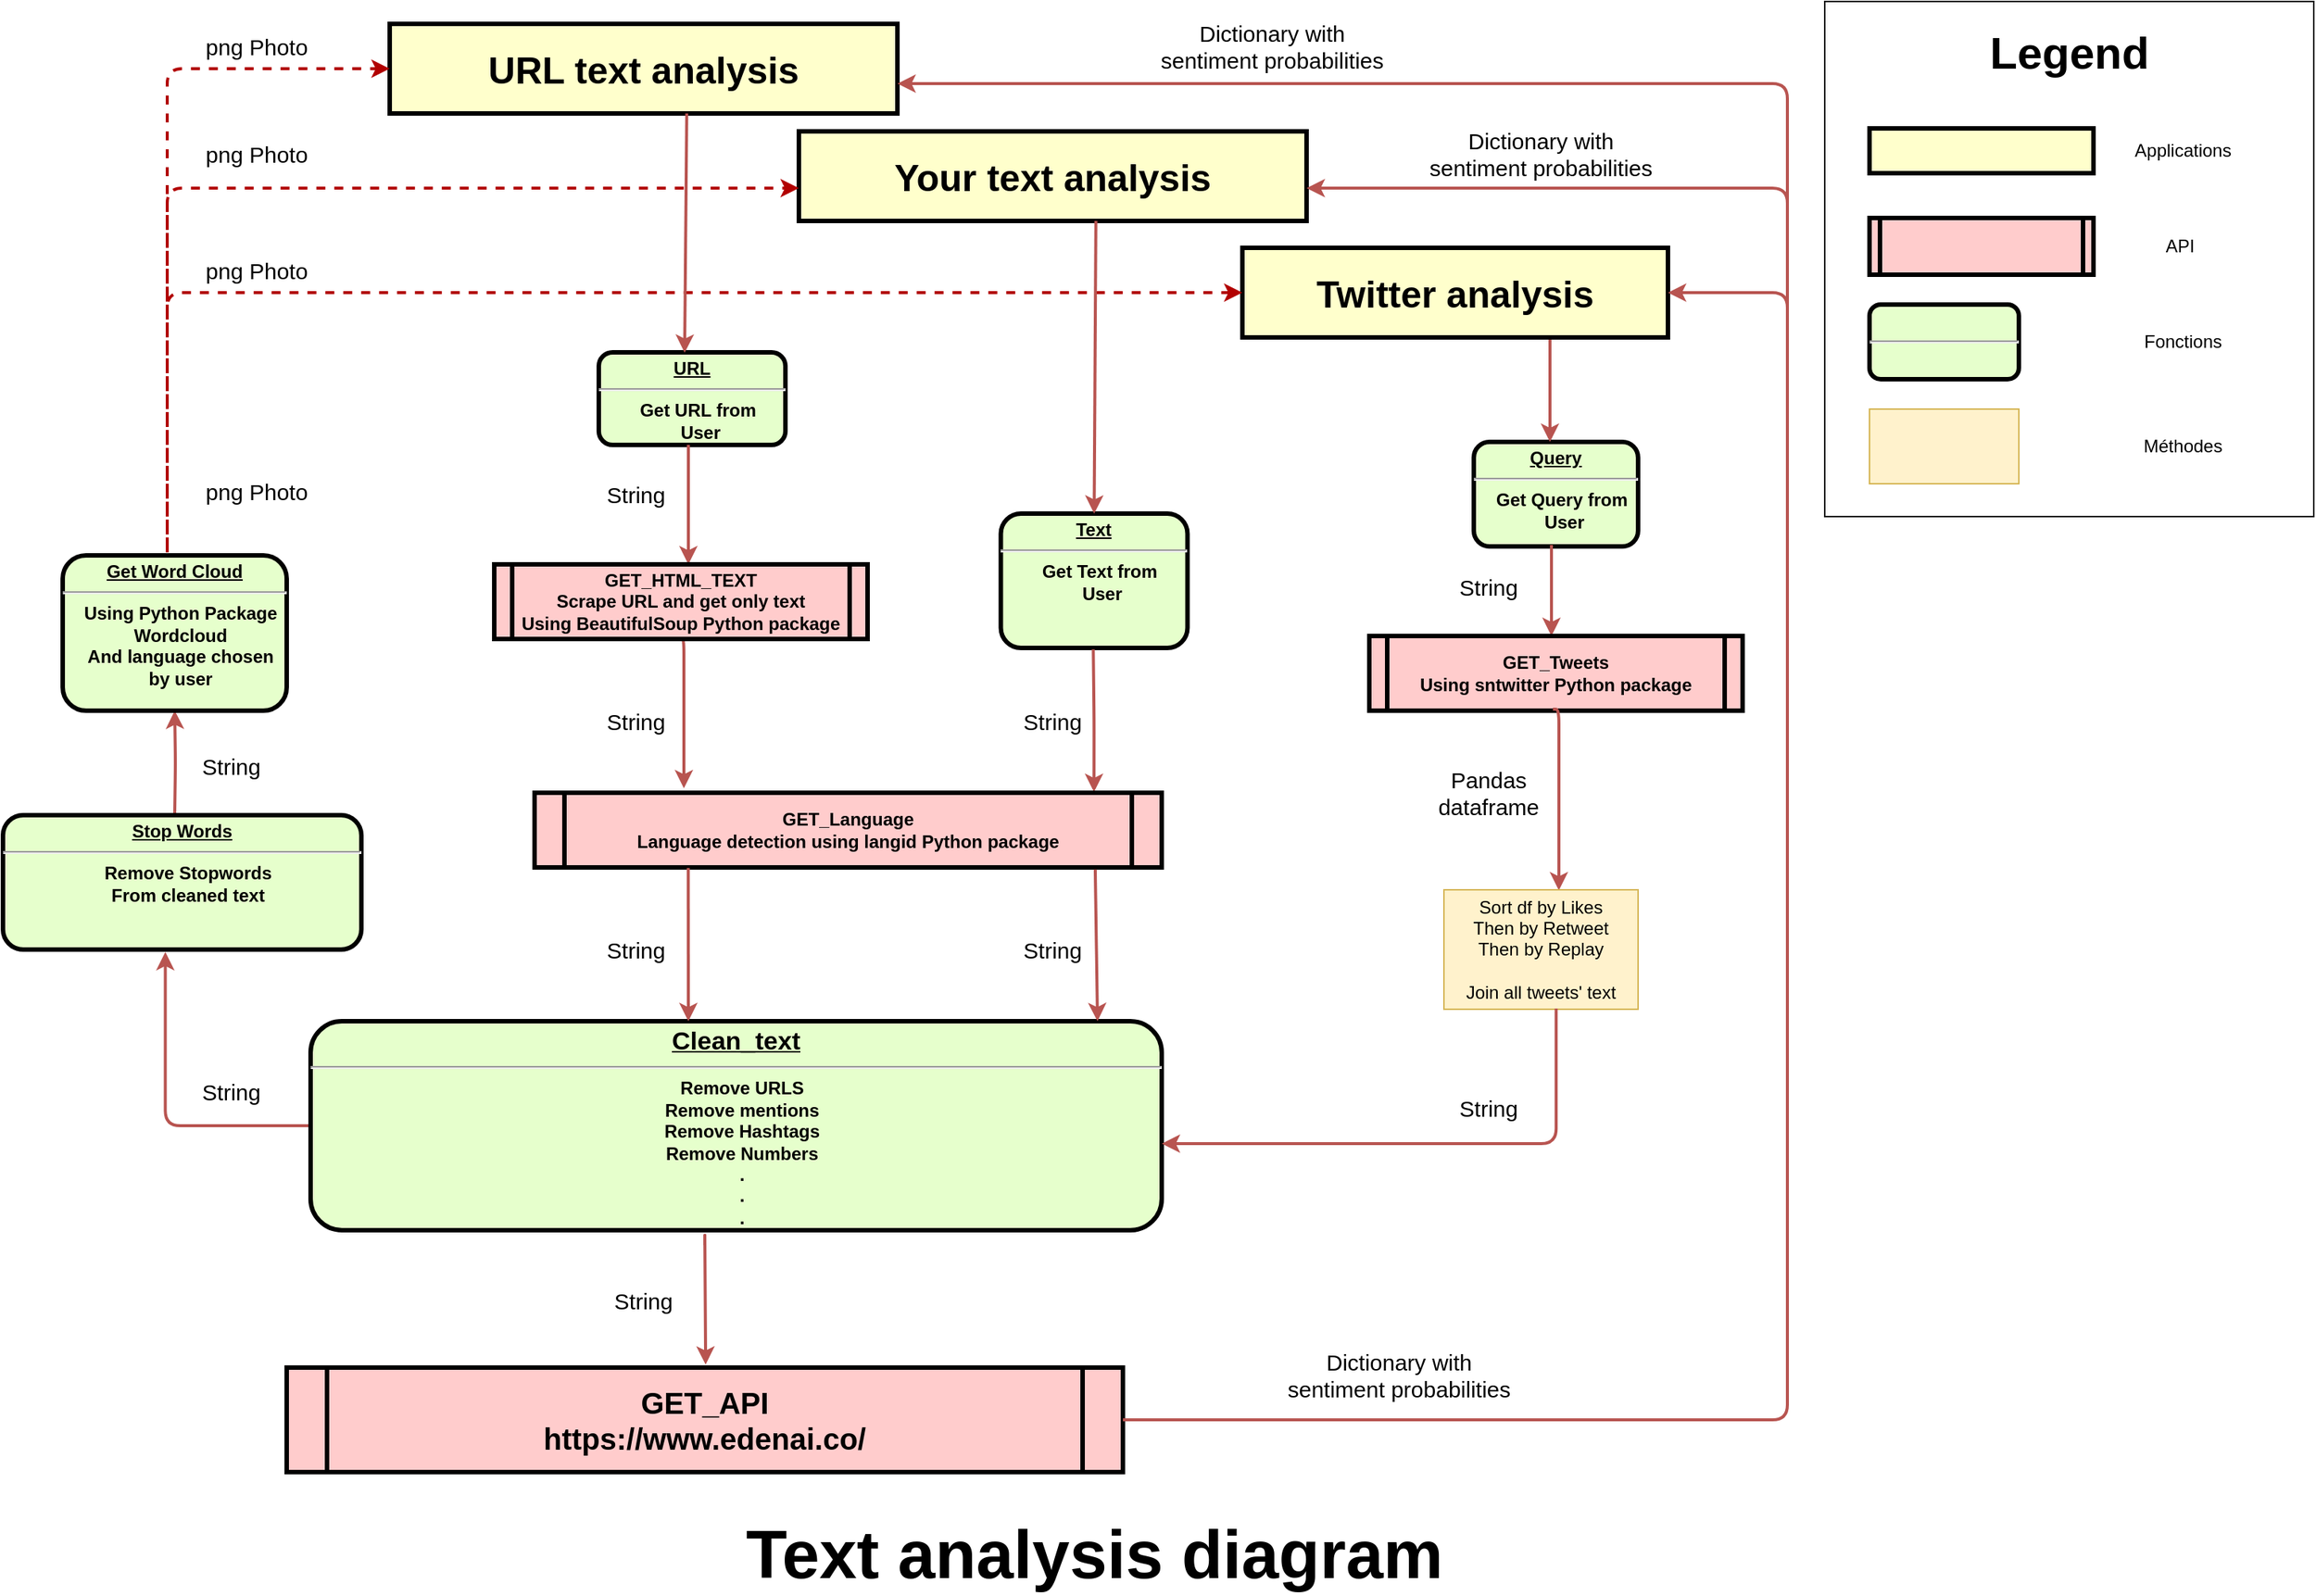<mxfile version="20.5.1" type="github">
  <diagram name="Page-1" id="c7558073-3199-34d8-9f00-42111426c3f3">
    <mxGraphModel dx="2368" dy="1385" grid="1" gridSize="10" guides="1" tooltips="1" connect="1" arrows="1" fold="1" page="1" pageScale="1" pageWidth="826" pageHeight="1169" background="none" math="0" shadow="0">
      <root>
        <mxCell id="0" />
        <mxCell id="1" parent="0" />
        <mxCell id="28GHZzrFu9PTkFyZmICQ-11" value="" style="rounded=0;whiteSpace=wrap;html=1;fontSize=8;" parent="1" vertex="1">
          <mxGeometry x="1300" y="85" width="327.5" height="345" as="geometry" />
        </mxCell>
        <mxCell id="CetUI4caQbK0a_8Yk0xr-100" value="GET_API&#xa;https://www.edenai.co/" style="shape=process;whiteSpace=wrap;align=center;verticalAlign=middle;size=0.048;fontStyle=1;strokeWidth=3;fillColor=#FFCCCC;fontSize=20;" parent="1" vertex="1">
          <mxGeometry x="270" y="1000" width="560" height="70" as="geometry" />
        </mxCell>
        <mxCell id="CetUI4caQbK0a_8Yk0xr-101" value="&lt;p style=&quot;margin: 0px; margin-top: 4px; text-align: center; text-decoration: underline;&quot;&gt;&lt;strong&gt;&lt;strong&gt;Query&lt;/strong&gt;&lt;br&gt;&lt;/strong&gt;&lt;/p&gt;&lt;hr&gt;&lt;p style=&quot;margin: 0px; margin-left: 8px;&quot;&gt;Get Query from&lt;br&gt;&amp;nbsp;User&lt;/p&gt;" style="verticalAlign=middle;align=center;overflow=fill;fontSize=12;fontFamily=Helvetica;html=1;rounded=1;fontStyle=1;strokeWidth=3;fillColor=#E6FFCC" parent="1" vertex="1">
          <mxGeometry x="1065" y="380" width="110" height="70" as="geometry" />
        </mxCell>
        <mxCell id="CetUI4caQbK0a_8Yk0xr-102" style="edgeStyle=orthogonalEdgeStyle;rounded=1;orthogonalLoop=1;jettySize=auto;html=1;exitX=0.5;exitY=1;exitDx=0;exitDy=0;entryX=0.5;entryY=0;entryDx=0;entryDy=0;fillColor=#f8cecc;strokeColor=#B85450;strokeWidth=2;" parent="1" edge="1">
          <mxGeometry relative="1" as="geometry">
            <mxPoint x="1116" y="310" as="sourcePoint" />
            <mxPoint x="1116" y="380" as="targetPoint" />
          </mxGeometry>
        </mxCell>
        <mxCell id="CetUI4caQbK0a_8Yk0xr-103" value="Twitter analysis" style="whiteSpace=wrap;align=center;verticalAlign=middle;fontStyle=1;strokeWidth=3;fillColor=#FFFFCC;fontSize=25;" parent="1" vertex="1">
          <mxGeometry x="910" y="250" width="285" height="60" as="geometry" />
        </mxCell>
        <mxCell id="CetUI4caQbK0a_8Yk0xr-105" style="edgeStyle=orthogonalEdgeStyle;rounded=1;orthogonalLoop=1;jettySize=auto;html=1;exitX=0.5;exitY=1;exitDx=0;exitDy=0;fillColor=#f8cecc;strokeColor=#B85450;strokeWidth=2;" parent="1" edge="1">
          <mxGeometry relative="1" as="geometry">
            <mxPoint x="1117" y="449" as="sourcePoint" />
            <mxPoint x="1117" y="510" as="targetPoint" />
          </mxGeometry>
        </mxCell>
        <mxCell id="CetUI4caQbK0a_8Yk0xr-106" value="GET_Tweets&#xa;Using sntwitter Python package" style="shape=process;whiteSpace=wrap;align=center;verticalAlign=middle;size=0.048;fontStyle=1;strokeWidth=3;fillColor=#FFCCCC" parent="1" vertex="1">
          <mxGeometry x="995" y="510" width="250" height="50" as="geometry" />
        </mxCell>
        <mxCell id="CetUI4caQbK0a_8Yk0xr-107" value="&lt;font style=&quot;font-size: 15px;&quot;&gt;String&lt;/font&gt;" style="text;html=1;strokeColor=none;fillColor=none;align=center;verticalAlign=middle;whiteSpace=wrap;rounded=0;" parent="1" vertex="1">
          <mxGeometry x="1045" y="462" width="60" height="30" as="geometry" />
        </mxCell>
        <mxCell id="CetUI4caQbK0a_8Yk0xr-108" style="edgeStyle=orthogonalEdgeStyle;rounded=1;orthogonalLoop=1;jettySize=auto;html=1;exitX=0.5;exitY=1;exitDx=0;exitDy=0;fillColor=#f8cecc;strokeColor=#B85450;strokeWidth=2;entryX=0.592;entryY=0.005;entryDx=0;entryDy=0;entryPerimeter=0;" parent="1" target="CetUI4caQbK0a_8Yk0xr-112" edge="1">
          <mxGeometry relative="1" as="geometry">
            <mxPoint x="1118" y="559.0" as="sourcePoint" />
            <mxPoint x="1118" y="620" as="targetPoint" />
            <Array as="points">
              <mxPoint x="1122" y="559" />
            </Array>
          </mxGeometry>
        </mxCell>
        <mxCell id="CetUI4caQbK0a_8Yk0xr-109" value="&lt;font style=&quot;font-size: 15px;&quot;&gt;Pandas dataframe&lt;/font&gt;" style="text;html=1;strokeColor=none;fillColor=none;align=center;verticalAlign=middle;whiteSpace=wrap;rounded=0;" parent="1" vertex="1">
          <mxGeometry x="1035" y="600" width="80" height="30" as="geometry" />
        </mxCell>
        <mxCell id="CetUI4caQbK0a_8Yk0xr-112" value="Sort df by Likes&lt;br&gt;Then by Retweet&lt;br&gt;Then by Replay&lt;br&gt;&lt;br&gt;Join all&amp;nbsp;tweets&#39; text" style="html=1;whiteSpace=wrap;container=1;recursiveResize=0;collapsible=0;fillColor=#fff2cc;strokeColor=#d6b656;" parent="1" vertex="1">
          <mxGeometry x="1045" y="680" width="130" height="80" as="geometry" />
        </mxCell>
        <mxCell id="CetUI4caQbK0a_8Yk0xr-185" style="edgeStyle=orthogonalEdgeStyle;rounded=1;orthogonalLoop=1;jettySize=auto;html=1;strokeColor=#B85450;strokeWidth=2;fontSize=20;entryX=0.453;entryY=1.018;entryDx=0;entryDy=0;entryPerimeter=0;exitX=0;exitY=0.5;exitDx=0;exitDy=0;" parent="1" source="CetUI4caQbK0a_8Yk0xr-120" target="CetUI4caQbK0a_8Yk0xr-126" edge="1">
          <mxGeometry relative="1" as="geometry">
            <mxPoint x="190" y="710.0" as="targetPoint" />
          </mxGeometry>
        </mxCell>
        <mxCell id="CetUI4caQbK0a_8Yk0xr-120" value="&lt;p style=&quot;margin: 4px 0px 0px; text-align: center;&quot;&gt;&lt;u&gt;&lt;font style=&quot;font-size: 17px;&quot;&gt;Clean_text&lt;/font&gt;&lt;/u&gt;&lt;br&gt;&lt;/p&gt;&lt;hr&gt;&lt;p style=&quot;margin: 0px; margin-left: 8px;&quot;&gt;Remove URLS&lt;br&gt;Remove mentions&lt;br&gt;Remove Hashtags&lt;br&gt;Remove Numbers&lt;br&gt;.&lt;br&gt;.&lt;/p&gt;&lt;p style=&quot;margin: 0px; margin-left: 8px;&quot;&gt;.&lt;/p&gt;" style="verticalAlign=middle;align=center;overflow=fill;fontSize=12;fontFamily=Helvetica;html=1;rounded=1;fontStyle=1;strokeWidth=3;fillColor=#E6FFCC" parent="1" vertex="1">
          <mxGeometry x="286" y="768" width="570" height="140" as="geometry" />
        </mxCell>
        <mxCell id="CetUI4caQbK0a_8Yk0xr-122" value="" style="edgeStyle=elbowEdgeStyle;elbow=vertical;endArrow=classic;html=1;rounded=1;strokeColor=#B85450;strokeWidth=2;exitX=0.578;exitY=0.994;exitDx=0;exitDy=0;exitPerimeter=0;" parent="1" source="CetUI4caQbK0a_8Yk0xr-112" target="CetUI4caQbK0a_8Yk0xr-120" edge="1">
          <mxGeometry width="50" height="50" relative="1" as="geometry">
            <mxPoint x="1240.0" y="710" as="sourcePoint" />
            <mxPoint x="655" y="850" as="targetPoint" />
            <Array as="points">
              <mxPoint x="905" y="850" />
            </Array>
          </mxGeometry>
        </mxCell>
        <mxCell id="CetUI4caQbK0a_8Yk0xr-123" style="edgeStyle=orthogonalEdgeStyle;rounded=1;orthogonalLoop=1;jettySize=auto;html=1;fillColor=#f8cecc;strokeColor=#B85450;strokeWidth=2;entryX=0.501;entryY=0;entryDx=0;entryDy=0;entryPerimeter=0;" parent="1" edge="1">
          <mxGeometry relative="1" as="geometry">
            <mxPoint x="550" y="918" as="sourcePoint" />
            <mxPoint x="550.56" y="998" as="targetPoint" />
            <Array as="points">
              <mxPoint x="551" y="908" />
            </Array>
          </mxGeometry>
        </mxCell>
        <mxCell id="CetUI4caQbK0a_8Yk0xr-186" style="edgeStyle=orthogonalEdgeStyle;rounded=1;orthogonalLoop=1;jettySize=auto;html=1;entryX=0;entryY=0.5;entryDx=0;entryDy=0;strokeColor=#B20000;strokeWidth=2;fontSize=20;fillColor=#e51400;dashed=1;" parent="1" target="CetUI4caQbK0a_8Yk0xr-103" edge="1">
          <mxGeometry relative="1" as="geometry">
            <mxPoint x="190" y="490" as="sourcePoint" />
            <Array as="points">
              <mxPoint x="190" y="280" />
            </Array>
          </mxGeometry>
        </mxCell>
        <mxCell id="CetUI4caQbK0a_8Yk0xr-190" value="" style="edgeStyle=orthogonalEdgeStyle;rounded=1;orthogonalLoop=1;jettySize=auto;html=1;strokeColor=#B85450;strokeWidth=2;fontSize=20;" parent="1" target="CetUI4caQbK0a_8Yk0xr-133" edge="1">
          <mxGeometry relative="1" as="geometry">
            <mxPoint x="195" y="630" as="sourcePoint" />
          </mxGeometry>
        </mxCell>
        <mxCell id="CetUI4caQbK0a_8Yk0xr-126" value="&lt;p style=&quot;margin: 0px; margin-top: 4px; text-align: center; text-decoration: underline;&quot;&gt;&lt;strong&gt;&lt;strong&gt;Stop Words&lt;/strong&gt;&lt;br&gt;&lt;/strong&gt;&lt;/p&gt;&lt;hr&gt;&lt;p style=&quot;margin: 0px; margin-left: 8px;&quot;&gt;Remove Stopwords &lt;br&gt;From cleaned text&lt;br&gt;&lt;/p&gt;" style="verticalAlign=middle;align=center;overflow=fill;fontSize=12;fontFamily=Helvetica;html=1;rounded=1;fontStyle=1;strokeWidth=3;fillColor=#E6FFCC" parent="1" vertex="1">
          <mxGeometry x="80" y="630" width="240" height="90" as="geometry" />
        </mxCell>
        <mxCell id="CetUI4caQbK0a_8Yk0xr-128" value="" style="edgeStyle=elbowEdgeStyle;elbow=vertical;endArrow=classic;html=1;rounded=1;strokeColor=#B85450;strokeWidth=2;exitX=1;exitY=0.5;exitDx=0;exitDy=0;entryX=1;entryY=0.5;entryDx=0;entryDy=0;" parent="1" source="CetUI4caQbK0a_8Yk0xr-100" target="CetUI4caQbK0a_8Yk0xr-103" edge="1">
          <mxGeometry width="50" height="50" relative="1" as="geometry">
            <mxPoint x="1135" y="1020" as="sourcePoint" />
            <mxPoint x="1185" y="970" as="targetPoint" />
            <Array as="points">
              <mxPoint x="1275" y="730" />
            </Array>
          </mxGeometry>
        </mxCell>
        <mxCell id="CetUI4caQbK0a_8Yk0xr-129" value="&lt;font style=&quot;font-size: 15px;&quot;&gt;Dictionary with sentiment probabilities&lt;/font&gt;" style="text;html=1;strokeColor=none;fillColor=none;align=center;verticalAlign=middle;whiteSpace=wrap;rounded=0;" parent="1" vertex="1">
          <mxGeometry x="935" y="990" width="160" height="30" as="geometry" />
        </mxCell>
        <mxCell id="CetUI4caQbK0a_8Yk0xr-133" value="&lt;p style=&quot;margin: 0px; margin-top: 4px; text-align: center; text-decoration: underline;&quot;&gt;&lt;strong&gt;&lt;strong&gt;Get Word Cloud&lt;/strong&gt;&lt;br&gt;&lt;/strong&gt;&lt;/p&gt;&lt;hr&gt;&lt;p style=&quot;margin: 0px; margin-left: 8px;&quot;&gt;Using Python Package&lt;br&gt;Wordcloud&lt;br&gt;And language&amp;nbsp;chosen&lt;br&gt;by user&lt;/p&gt;" style="verticalAlign=middle;align=center;overflow=fill;fontSize=12;fontFamily=Helvetica;html=1;rounded=1;fontStyle=1;strokeWidth=3;fillColor=#E6FFCC" parent="1" vertex="1">
          <mxGeometry x="120" y="456" width="150" height="104" as="geometry" />
        </mxCell>
        <mxCell id="CetUI4caQbK0a_8Yk0xr-138" value="&lt;font style=&quot;font-size: 15px;&quot;&gt;png Photo&lt;/font&gt;" style="text;html=1;strokeColor=none;fillColor=none;align=center;verticalAlign=middle;whiteSpace=wrap;rounded=0;strokeWidth=3;" parent="1" vertex="1">
          <mxGeometry x="210" y="250" width="80" height="30" as="geometry" />
        </mxCell>
        <mxCell id="CetUI4caQbK0a_8Yk0xr-139" value="&lt;font style=&quot;font-size: 15px;&quot;&gt;String&lt;/font&gt;" style="text;html=1;strokeColor=none;fillColor=none;align=center;verticalAlign=middle;whiteSpace=wrap;rounded=0;" parent="1" vertex="1">
          <mxGeometry x="1045" y="811" width="60" height="30" as="geometry" />
        </mxCell>
        <mxCell id="CetUI4caQbK0a_8Yk0xr-143" value="&lt;font style=&quot;font-size: 15px;&quot;&gt;String&lt;/font&gt;" style="text;html=1;strokeColor=none;fillColor=none;align=center;verticalAlign=middle;whiteSpace=wrap;rounded=0;" parent="1" vertex="1">
          <mxGeometry x="479" y="940" width="60" height="30" as="geometry" />
        </mxCell>
        <mxCell id="CetUI4caQbK0a_8Yk0xr-145" value="Your text analysis" style="whiteSpace=wrap;align=center;verticalAlign=middle;fontStyle=1;strokeWidth=3;fillColor=#FFFFCC;fontSize=25;" parent="1" vertex="1">
          <mxGeometry x="613" y="172" width="340" height="60" as="geometry" />
        </mxCell>
        <mxCell id="CetUI4caQbK0a_8Yk0xr-146" value="&lt;p style=&quot;margin: 0px; margin-top: 4px; text-align: center; text-decoration: underline;&quot;&gt;&lt;strong&gt;&lt;strong&gt;Text&lt;/strong&gt;&lt;br&gt;&lt;/strong&gt;&lt;/p&gt;&lt;hr&gt;&lt;p style=&quot;margin: 0px; margin-left: 8px;&quot;&gt;Get Text from&lt;br&gt;&amp;nbsp;User&lt;/p&gt;" style="verticalAlign=middle;align=center;overflow=fill;fontSize=12;fontFamily=Helvetica;html=1;rounded=1;fontStyle=1;strokeWidth=3;fillColor=#E6FFCC" parent="1" vertex="1">
          <mxGeometry x="748.25" y="428" width="125" height="90" as="geometry" />
        </mxCell>
        <mxCell id="CetUI4caQbK0a_8Yk0xr-148" value="&lt;font style=&quot;font-size: 15px;&quot;&gt;String&lt;/font&gt;" style="text;html=1;strokeColor=none;fillColor=none;align=center;verticalAlign=middle;whiteSpace=wrap;rounded=0;" parent="1" vertex="1">
          <mxGeometry x="753" y="552" width="60" height="30" as="geometry" />
        </mxCell>
        <mxCell id="CetUI4caQbK0a_8Yk0xr-149" style="edgeStyle=orthogonalEdgeStyle;rounded=1;orthogonalLoop=1;jettySize=auto;html=1;exitX=0.5;exitY=1;exitDx=0;exitDy=0;fillColor=#f8cecc;strokeColor=#B85450;strokeWidth=2;entryX=0.892;entryY=-0.01;entryDx=0;entryDy=0;entryPerimeter=0;" parent="1" target="CetUI4caQbK0a_8Yk0xr-151" edge="1">
          <mxGeometry relative="1" as="geometry">
            <mxPoint x="810.16" y="519" as="sourcePoint" />
            <mxPoint x="810.16" y="580.0" as="targetPoint" />
          </mxGeometry>
        </mxCell>
        <mxCell id="CetUI4caQbK0a_8Yk0xr-150" value="" style="endArrow=classic;html=1;rounded=1;strokeColor=#B85450;strokeWidth=2;fontSize=15;entryX=0.5;entryY=0;entryDx=0;entryDy=0;exitX=0.585;exitY=1;exitDx=0;exitDy=0;exitPerimeter=0;" parent="1" source="CetUI4caQbK0a_8Yk0xr-145" target="CetUI4caQbK0a_8Yk0xr-146" edge="1">
          <mxGeometry width="50" height="50" relative="1" as="geometry">
            <mxPoint x="810.59" y="302" as="sourcePoint" />
            <mxPoint x="895.75" y="342" as="targetPoint" />
          </mxGeometry>
        </mxCell>
        <mxCell id="CetUI4caQbK0a_8Yk0xr-151" value="GET_Language&#xa;Language detection using langid Python package" style="shape=process;whiteSpace=wrap;align=center;verticalAlign=middle;size=0.048;fontStyle=1;strokeWidth=3;fillColor=#FFCCCC" parent="1" vertex="1">
          <mxGeometry x="436" y="615" width="420" height="50" as="geometry" />
        </mxCell>
        <mxCell id="CetUI4caQbK0a_8Yk0xr-152" value="" style="endArrow=classic;html=1;rounded=1;strokeColor=#B85450;strokeWidth=2;fontSize=15;exitX=0.894;exitY=1.027;exitDx=0;exitDy=0;exitPerimeter=0;entryX=0.8;entryY=0;entryDx=0;entryDy=0;entryPerimeter=0;" parent="1" source="CetUI4caQbK0a_8Yk0xr-151" edge="1">
          <mxGeometry width="50" height="50" relative="1" as="geometry">
            <mxPoint x="813.0" y="638" as="sourcePoint" />
            <mxPoint x="813" y="768" as="targetPoint" />
          </mxGeometry>
        </mxCell>
        <mxCell id="CetUI4caQbK0a_8Yk0xr-153" value="&lt;font style=&quot;font-size: 15px;&quot;&gt;String&lt;/font&gt;" style="text;html=1;strokeColor=none;fillColor=none;align=center;verticalAlign=middle;whiteSpace=wrap;rounded=0;" parent="1" vertex="1">
          <mxGeometry x="753" y="705" width="60" height="30" as="geometry" />
        </mxCell>
        <mxCell id="CetUI4caQbK0a_8Yk0xr-165" value="" style="edgeStyle=elbowEdgeStyle;elbow=vertical;endArrow=classic;html=1;rounded=1;strokeColor=#B85450;strokeWidth=2;fontSize=15;" parent="1" edge="1">
          <mxGeometry width="50" height="50" relative="1" as="geometry">
            <mxPoint x="1275" y="290" as="sourcePoint" />
            <mxPoint x="953" y="210" as="targetPoint" />
            <Array as="points">
              <mxPoint x="1000" y="210" />
            </Array>
          </mxGeometry>
        </mxCell>
        <mxCell id="CetUI4caQbK0a_8Yk0xr-166" value="&lt;font style=&quot;font-size: 15px;&quot;&gt;Dictionary with sentiment probabilities&lt;/font&gt;" style="text;html=1;strokeColor=none;fillColor=none;align=center;verticalAlign=middle;whiteSpace=wrap;rounded=0;" parent="1" vertex="1">
          <mxGeometry x="1030" y="172" width="160" height="30" as="geometry" />
        </mxCell>
        <mxCell id="CetUI4caQbK0a_8Yk0xr-167" value="URL text analysis" style="whiteSpace=wrap;align=center;verticalAlign=middle;fontStyle=1;strokeWidth=3;fillColor=#FFFFCC;fontSize=25;" parent="1" vertex="1">
          <mxGeometry x="339" y="100" width="340" height="60" as="geometry" />
        </mxCell>
        <mxCell id="CetUI4caQbK0a_8Yk0xr-168" value="&lt;p style=&quot;margin: 0px; margin-top: 4px; text-align: center; text-decoration: underline;&quot;&gt;&lt;strong&gt;&lt;strong&gt;URL&lt;/strong&gt;&lt;br&gt;&lt;/strong&gt;&lt;/p&gt;&lt;hr&gt;&lt;p style=&quot;margin: 0px; margin-left: 8px;&quot;&gt;Get URL from&lt;br&gt;&amp;nbsp;User&lt;/p&gt;" style="verticalAlign=middle;align=center;overflow=fill;fontSize=12;fontFamily=Helvetica;html=1;rounded=1;fontStyle=1;strokeWidth=3;fillColor=#E6FFCC" parent="1" vertex="1">
          <mxGeometry x="479" y="320" width="125" height="62" as="geometry" />
        </mxCell>
        <mxCell id="CetUI4caQbK0a_8Yk0xr-169" value="&lt;font style=&quot;font-size: 15px;&quot;&gt;String&lt;/font&gt;" style="text;html=1;strokeColor=none;fillColor=none;align=center;verticalAlign=middle;whiteSpace=wrap;rounded=0;" parent="1" vertex="1">
          <mxGeometry x="474.25" y="552" width="60" height="30" as="geometry" />
        </mxCell>
        <mxCell id="CetUI4caQbK0a_8Yk0xr-170" style="edgeStyle=orthogonalEdgeStyle;rounded=1;orthogonalLoop=1;jettySize=auto;html=1;exitX=0.5;exitY=1;exitDx=0;exitDy=0;fillColor=#f8cecc;strokeColor=#B85450;strokeWidth=2;" parent="1" source="CetUI4caQbK0a_8Yk0xr-176" edge="1">
          <mxGeometry relative="1" as="geometry">
            <mxPoint x="536.16" y="560" as="sourcePoint" />
            <mxPoint x="536" y="612" as="targetPoint" />
            <Array as="points">
              <mxPoint x="536" y="512" />
            </Array>
          </mxGeometry>
        </mxCell>
        <mxCell id="CetUI4caQbK0a_8Yk0xr-171" value="" style="endArrow=classic;html=1;rounded=1;strokeColor=#B85450;strokeWidth=2;fontSize=15;exitX=0.585;exitY=1;exitDx=0;exitDy=0;exitPerimeter=0;entryX=0.46;entryY=0.005;entryDx=0;entryDy=0;entryPerimeter=0;" parent="1" source="CetUI4caQbK0a_8Yk0xr-167" target="CetUI4caQbK0a_8Yk0xr-168" edge="1">
          <mxGeometry width="50" height="50" relative="1" as="geometry">
            <mxPoint x="536.59" y="230" as="sourcePoint" />
            <mxPoint x="538" y="260" as="targetPoint" />
          </mxGeometry>
        </mxCell>
        <mxCell id="CetUI4caQbK0a_8Yk0xr-173" value="" style="endArrow=classic;html=1;rounded=1;strokeColor=#B85450;strokeWidth=2;fontSize=15;entryX=0.8;entryY=0;entryDx=0;entryDy=0;entryPerimeter=0;exitX=0.245;exitY=1.007;exitDx=0;exitDy=0;exitPerimeter=0;" parent="1" source="CetUI4caQbK0a_8Yk0xr-151" edge="1">
          <mxGeometry width="50" height="50" relative="1" as="geometry">
            <mxPoint x="539" y="670" as="sourcePoint" />
            <mxPoint x="539.0" y="768" as="targetPoint" />
          </mxGeometry>
        </mxCell>
        <mxCell id="CetUI4caQbK0a_8Yk0xr-174" value="&lt;font style=&quot;font-size: 15px;&quot;&gt;String&lt;/font&gt;" style="text;html=1;strokeColor=none;fillColor=none;align=center;verticalAlign=middle;whiteSpace=wrap;rounded=0;" parent="1" vertex="1">
          <mxGeometry x="474.25" y="705" width="60" height="30" as="geometry" />
        </mxCell>
        <mxCell id="CetUI4caQbK0a_8Yk0xr-175" value="" style="endArrow=classic;html=1;rounded=1;strokeColor=#B85450;strokeWidth=2;fontSize=15;exitX=0.585;exitY=1;exitDx=0;exitDy=0;exitPerimeter=0;" parent="1" edge="1">
          <mxGeometry width="50" height="50" relative="1" as="geometry">
            <mxPoint x="539.0" y="382" as="sourcePoint" />
            <mxPoint x="539" y="462" as="targetPoint" />
          </mxGeometry>
        </mxCell>
        <mxCell id="CetUI4caQbK0a_8Yk0xr-176" value="GET_HTML_TEXT&#xa;Scrape URL and get only text&#xa;Using BeautifulSoup Python package" style="shape=process;whiteSpace=wrap;align=center;verticalAlign=middle;size=0.048;fontStyle=1;strokeWidth=3;fillColor=#FFCCCC" parent="1" vertex="1">
          <mxGeometry x="409" y="462" width="250" height="50" as="geometry" />
        </mxCell>
        <mxCell id="CetUI4caQbK0a_8Yk0xr-177" value="&lt;font style=&quot;font-size: 15px;&quot;&gt;String&lt;/font&gt;" style="text;html=1;strokeColor=none;fillColor=none;align=center;verticalAlign=middle;whiteSpace=wrap;rounded=0;" parent="1" vertex="1">
          <mxGeometry x="474.25" y="400" width="60" height="30" as="geometry" />
        </mxCell>
        <mxCell id="CetUI4caQbK0a_8Yk0xr-178" value="" style="edgeStyle=elbowEdgeStyle;elbow=vertical;endArrow=classic;html=1;rounded=1;strokeColor=#B85450;strokeWidth=2;fontSize=15;" parent="1" edge="1">
          <mxGeometry width="50" height="50" relative="1" as="geometry">
            <mxPoint x="1275" y="220" as="sourcePoint" />
            <mxPoint x="679" y="140" as="targetPoint" />
            <Array as="points">
              <mxPoint x="980" y="140" />
            </Array>
          </mxGeometry>
        </mxCell>
        <mxCell id="CetUI4caQbK0a_8Yk0xr-179" value="&lt;font style=&quot;font-size: 15px;&quot;&gt;Dictionary with sentiment probabilities&lt;/font&gt;" style="text;html=1;strokeColor=none;fillColor=none;align=center;verticalAlign=middle;whiteSpace=wrap;rounded=0;" parent="1" vertex="1">
          <mxGeometry x="850" y="100" width="160" height="30" as="geometry" />
        </mxCell>
        <mxCell id="CetUI4caQbK0a_8Yk0xr-188" style="edgeStyle=orthogonalEdgeStyle;rounded=1;orthogonalLoop=1;jettySize=auto;html=1;strokeColor=#B20000;strokeWidth=2;fontSize=20;fillColor=#e51400;dashed=1;" parent="1" edge="1">
          <mxGeometry relative="1" as="geometry">
            <mxPoint x="190" y="450.0" as="sourcePoint" />
            <mxPoint x="613" y="210" as="targetPoint" />
            <Array as="points">
              <mxPoint x="190" y="210" />
              <mxPoint x="613" y="210" />
            </Array>
          </mxGeometry>
        </mxCell>
        <mxCell id="CetUI4caQbK0a_8Yk0xr-189" style="edgeStyle=orthogonalEdgeStyle;rounded=1;orthogonalLoop=1;jettySize=auto;html=1;strokeColor=#B20000;strokeWidth=2;fontSize=20;fillColor=#e51400;dashed=1;" parent="1" target="CetUI4caQbK0a_8Yk0xr-167" edge="1">
          <mxGeometry relative="1" as="geometry">
            <mxPoint x="190" y="382.0" as="sourcePoint" />
            <mxPoint x="613" y="142" as="targetPoint" />
            <Array as="points">
              <mxPoint x="190" y="130" />
            </Array>
          </mxGeometry>
        </mxCell>
        <mxCell id="CetUI4caQbK0a_8Yk0xr-191" value="&lt;font style=&quot;font-size: 15px;&quot;&gt;String&lt;/font&gt;" style="text;html=1;strokeColor=none;fillColor=none;align=center;verticalAlign=middle;whiteSpace=wrap;rounded=0;" parent="1" vertex="1">
          <mxGeometry x="203" y="800" width="60" height="30" as="geometry" />
        </mxCell>
        <mxCell id="CetUI4caQbK0a_8Yk0xr-192" value="&lt;font style=&quot;font-size: 15px;&quot;&gt;String&lt;/font&gt;" style="text;html=1;strokeColor=none;fillColor=none;align=center;verticalAlign=middle;whiteSpace=wrap;rounded=0;" parent="1" vertex="1">
          <mxGeometry x="203" y="582" width="60" height="30" as="geometry" />
        </mxCell>
        <mxCell id="CetUI4caQbK0a_8Yk0xr-193" value="&lt;font style=&quot;font-size: 15px;&quot;&gt;png Photo&lt;/font&gt;" style="text;html=1;strokeColor=none;fillColor=none;align=center;verticalAlign=middle;whiteSpace=wrap;rounded=0;strokeWidth=3;" parent="1" vertex="1">
          <mxGeometry x="210" y="398" width="80" height="30" as="geometry" />
        </mxCell>
        <mxCell id="CetUI4caQbK0a_8Yk0xr-194" value="&lt;font style=&quot;font-size: 15px;&quot;&gt;png Photo&lt;/font&gt;" style="text;html=1;strokeColor=none;fillColor=none;align=center;verticalAlign=middle;whiteSpace=wrap;rounded=0;strokeWidth=3;" parent="1" vertex="1">
          <mxGeometry x="210" y="172" width="80" height="30" as="geometry" />
        </mxCell>
        <mxCell id="CetUI4caQbK0a_8Yk0xr-195" value="&lt;font style=&quot;font-size: 15px;&quot;&gt;png Photo&lt;/font&gt;" style="text;html=1;strokeColor=none;fillColor=none;align=center;verticalAlign=middle;whiteSpace=wrap;rounded=0;strokeWidth=3;" parent="1" vertex="1">
          <mxGeometry x="210" y="100" width="80" height="30" as="geometry" />
        </mxCell>
        <mxCell id="28GHZzrFu9PTkFyZmICQ-2" value="" style="whiteSpace=wrap;align=center;verticalAlign=middle;fontStyle=1;strokeWidth=3;fillColor=#FFFFCC;fontSize=12;" parent="1" vertex="1">
          <mxGeometry x="1330" y="170" width="150" height="30" as="geometry" />
        </mxCell>
        <mxCell id="28GHZzrFu9PTkFyZmICQ-3" value="&lt;p style=&quot;margin: 4px 0px 0px; text-align: center; text-decoration: underline;&quot;&gt;&lt;font style=&quot;font-size: 12px;&quot;&gt;&lt;strong&gt;&lt;br&gt;&lt;/strong&gt;&lt;/font&gt;&lt;/p&gt;&lt;hr&gt;&lt;p style=&quot;margin: 0px 0px 0px 8px;&quot;&gt;&lt;font style=&quot;font-size: 12px;&quot;&gt;&amp;nbsp;&amp;nbsp;&lt;br&gt;&lt;/font&gt;&lt;/p&gt;" style="verticalAlign=middle;align=center;overflow=fill;fontSize=12;fontFamily=Helvetica;html=1;rounded=1;fontStyle=1;strokeWidth=3;fillColor=#E6FFCC" parent="1" vertex="1">
          <mxGeometry x="1330" y="288" width="100" height="50" as="geometry" />
        </mxCell>
        <mxCell id="28GHZzrFu9PTkFyZmICQ-4" value="" style="shape=process;whiteSpace=wrap;align=center;verticalAlign=middle;size=0.048;fontStyle=1;strokeWidth=3;fillColor=#FFCCCC;fontSize=12;" parent="1" vertex="1">
          <mxGeometry x="1330" y="230" width="150" height="38" as="geometry" />
        </mxCell>
        <mxCell id="28GHZzrFu9PTkFyZmICQ-5" value="" style="html=1;whiteSpace=wrap;container=1;recursiveResize=0;collapsible=0;fillColor=#fff2cc;strokeColor=#d6b656;" parent="1" vertex="1">
          <mxGeometry x="1330" y="358" width="100" height="50" as="geometry" />
        </mxCell>
        <mxCell id="28GHZzrFu9PTkFyZmICQ-6" value="Applications" style="text;html=1;strokeColor=none;fillColor=none;align=center;verticalAlign=middle;whiteSpace=wrap;rounded=0;" parent="1" vertex="1">
          <mxGeometry x="1460" y="170" width="160" height="30" as="geometry" />
        </mxCell>
        <mxCell id="28GHZzrFu9PTkFyZmICQ-7" value="API" style="text;html=1;strokeColor=none;fillColor=none;align=center;verticalAlign=middle;whiteSpace=wrap;rounded=0;" parent="1" vertex="1">
          <mxGeometry x="1457.5" y="234" width="160" height="30" as="geometry" />
        </mxCell>
        <mxCell id="28GHZzrFu9PTkFyZmICQ-8" value="Fonctions" style="text;html=1;strokeColor=none;fillColor=none;align=center;verticalAlign=middle;whiteSpace=wrap;rounded=0;" parent="1" vertex="1">
          <mxGeometry x="1460" y="298" width="160" height="30" as="geometry" />
        </mxCell>
        <mxCell id="28GHZzrFu9PTkFyZmICQ-9" value="Méthodes" style="text;html=1;strokeColor=none;fillColor=none;align=center;verticalAlign=middle;whiteSpace=wrap;rounded=0;" parent="1" vertex="1">
          <mxGeometry x="1460" y="368" width="160" height="30" as="geometry" />
        </mxCell>
        <mxCell id="28GHZzrFu9PTkFyZmICQ-12" value="&lt;font size=&quot;1&quot;&gt;&lt;b style=&quot;font-size: 30px;&quot;&gt;Legend&lt;/b&gt;&lt;/font&gt;" style="text;html=1;strokeColor=none;fillColor=none;align=center;verticalAlign=middle;whiteSpace=wrap;rounded=0;" parent="1" vertex="1">
          <mxGeometry x="1383.75" y="104" width="160" height="30" as="geometry" />
        </mxCell>
        <mxCell id="28GHZzrFu9PTkFyZmICQ-13" value="&lt;font style=&quot;font-size: 45px;&quot;&gt;&lt;b&gt;&lt;font style=&quot;font-size: 45px;&quot;&gt;Text analysis diagram&lt;/font&gt;&lt;/b&gt;&lt;/font&gt;" style="text;html=1;strokeColor=none;fillColor=none;align=center;verticalAlign=middle;whiteSpace=wrap;rounded=0;" parent="1" vertex="1">
          <mxGeometry x="170.75" y="1110" width="1280" height="30" as="geometry" />
        </mxCell>
      </root>
    </mxGraphModel>
  </diagram>
</mxfile>
